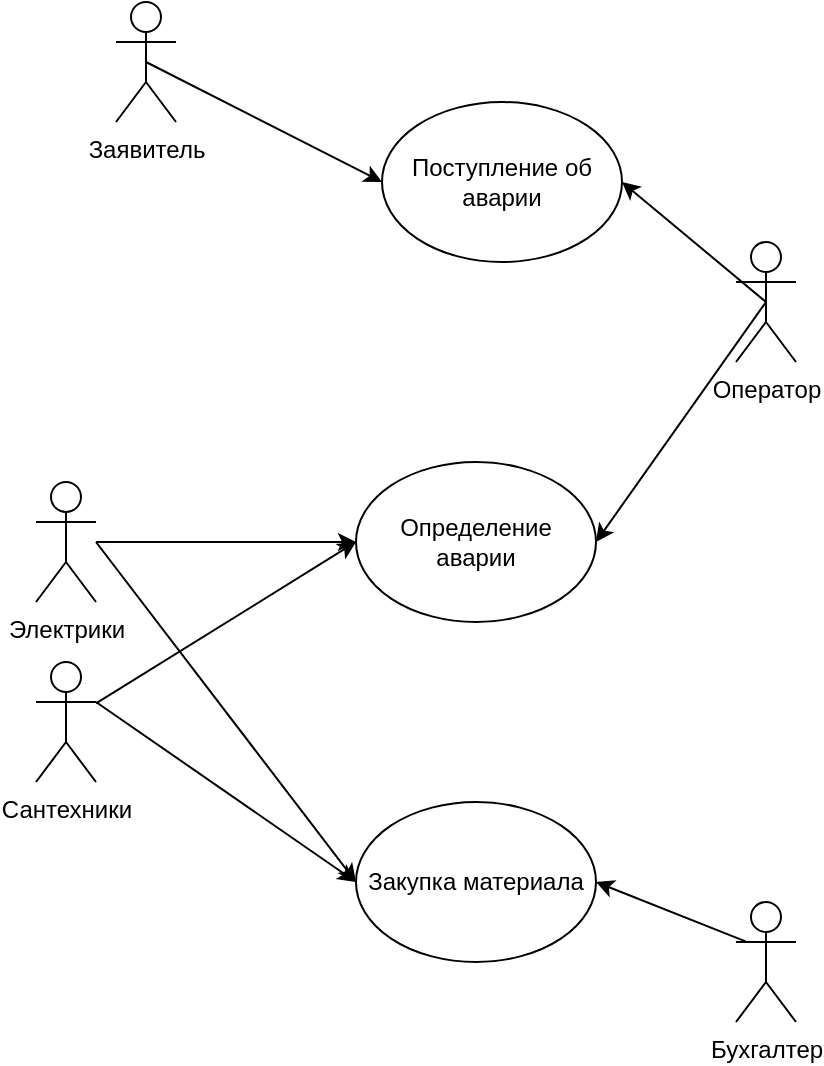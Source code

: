 <mxfile version="22.0.8" type="device">
  <diagram name="Страница — 1" id="t2wfpRQCQcAP4juJnvd3">
    <mxGraphModel dx="660" dy="377" grid="1" gridSize="10" guides="1" tooltips="1" connect="1" arrows="1" fold="1" page="1" pageScale="1" pageWidth="827" pageHeight="1169" math="0" shadow="0">
      <root>
        <mxCell id="0" />
        <mxCell id="1" parent="0" />
        <mxCell id="sJAWaHlv31yHxZuGFdRr-1" value="Заявитель" style="shape=umlActor;verticalLabelPosition=bottom;verticalAlign=top;html=1;outlineConnect=0;" vertex="1" parent="1">
          <mxGeometry x="160" y="80" width="30" height="60" as="geometry" />
        </mxCell>
        <mxCell id="sJAWaHlv31yHxZuGFdRr-2" value="Поступление об аварии" style="ellipse;whiteSpace=wrap;html=1;" vertex="1" parent="1">
          <mxGeometry x="293" y="130" width="120" height="80" as="geometry" />
        </mxCell>
        <mxCell id="sJAWaHlv31yHxZuGFdRr-3" value="Оператор&lt;br&gt;" style="shape=umlActor;verticalLabelPosition=bottom;verticalAlign=top;html=1;outlineConnect=0;" vertex="1" parent="1">
          <mxGeometry x="470" y="200" width="30" height="60" as="geometry" />
        </mxCell>
        <mxCell id="sJAWaHlv31yHxZuGFdRr-6" value="Определение аварии" style="ellipse;whiteSpace=wrap;html=1;" vertex="1" parent="1">
          <mxGeometry x="280" y="310" width="120" height="80" as="geometry" />
        </mxCell>
        <mxCell id="sJAWaHlv31yHxZuGFdRr-7" value="" style="endArrow=classic;html=1;rounded=0;exitX=0.5;exitY=0.5;exitDx=0;exitDy=0;exitPerimeter=0;entryX=0;entryY=0.5;entryDx=0;entryDy=0;" edge="1" parent="1" source="sJAWaHlv31yHxZuGFdRr-1" target="sJAWaHlv31yHxZuGFdRr-2">
          <mxGeometry width="50" height="50" relative="1" as="geometry">
            <mxPoint x="330" y="300" as="sourcePoint" />
            <mxPoint x="380" y="250" as="targetPoint" />
          </mxGeometry>
        </mxCell>
        <mxCell id="sJAWaHlv31yHxZuGFdRr-8" value="" style="endArrow=classic;html=1;rounded=0;entryX=1;entryY=0.5;entryDx=0;entryDy=0;exitX=0.5;exitY=0.5;exitDx=0;exitDy=0;exitPerimeter=0;" edge="1" parent="1" source="sJAWaHlv31yHxZuGFdRr-3" target="sJAWaHlv31yHxZuGFdRr-2">
          <mxGeometry width="50" height="50" relative="1" as="geometry">
            <mxPoint x="330" y="300" as="sourcePoint" />
            <mxPoint x="380" y="250" as="targetPoint" />
          </mxGeometry>
        </mxCell>
        <mxCell id="sJAWaHlv31yHxZuGFdRr-9" value="" style="endArrow=classic;html=1;rounded=0;entryX=1;entryY=0.5;entryDx=0;entryDy=0;exitX=0.5;exitY=0.5;exitDx=0;exitDy=0;exitPerimeter=0;" edge="1" parent="1" source="sJAWaHlv31yHxZuGFdRr-3" target="sJAWaHlv31yHxZuGFdRr-6">
          <mxGeometry width="50" height="50" relative="1" as="geometry">
            <mxPoint x="330" y="300" as="sourcePoint" />
            <mxPoint x="380" y="250" as="targetPoint" />
          </mxGeometry>
        </mxCell>
        <mxCell id="sJAWaHlv31yHxZuGFdRr-10" value="Электрики" style="shape=umlActor;verticalLabelPosition=bottom;verticalAlign=top;html=1;outlineConnect=0;" vertex="1" parent="1">
          <mxGeometry x="120" y="320" width="30" height="60" as="geometry" />
        </mxCell>
        <mxCell id="sJAWaHlv31yHxZuGFdRr-11" value="Сантехники" style="shape=umlActor;verticalLabelPosition=bottom;verticalAlign=top;html=1;outlineConnect=0;" vertex="1" parent="1">
          <mxGeometry x="120" y="410" width="30" height="60" as="geometry" />
        </mxCell>
        <mxCell id="sJAWaHlv31yHxZuGFdRr-12" value="" style="endArrow=classic;html=1;rounded=0;entryX=0;entryY=0.5;entryDx=0;entryDy=0;" edge="1" parent="1" source="sJAWaHlv31yHxZuGFdRr-11" target="sJAWaHlv31yHxZuGFdRr-6">
          <mxGeometry width="50" height="50" relative="1" as="geometry">
            <mxPoint x="230" y="390" as="sourcePoint" />
            <mxPoint x="280" y="340" as="targetPoint" />
          </mxGeometry>
        </mxCell>
        <mxCell id="sJAWaHlv31yHxZuGFdRr-13" value="" style="endArrow=classic;html=1;rounded=0;entryX=0;entryY=0.5;entryDx=0;entryDy=0;" edge="1" parent="1" source="sJAWaHlv31yHxZuGFdRr-10" target="sJAWaHlv31yHxZuGFdRr-6">
          <mxGeometry width="50" height="50" relative="1" as="geometry">
            <mxPoint x="330" y="350" as="sourcePoint" />
            <mxPoint x="380" y="300" as="targetPoint" />
          </mxGeometry>
        </mxCell>
        <mxCell id="sJAWaHlv31yHxZuGFdRr-14" value="Закупка материала" style="ellipse;whiteSpace=wrap;html=1;" vertex="1" parent="1">
          <mxGeometry x="280" y="480" width="120" height="80" as="geometry" />
        </mxCell>
        <mxCell id="sJAWaHlv31yHxZuGFdRr-15" value="" style="endArrow=classic;html=1;rounded=0;entryX=0;entryY=0.5;entryDx=0;entryDy=0;exitX=1;exitY=0.333;exitDx=0;exitDy=0;exitPerimeter=0;" edge="1" parent="1" source="sJAWaHlv31yHxZuGFdRr-11" target="sJAWaHlv31yHxZuGFdRr-14">
          <mxGeometry width="50" height="50" relative="1" as="geometry">
            <mxPoint x="170" y="540" as="sourcePoint" />
            <mxPoint x="220" y="490" as="targetPoint" />
          </mxGeometry>
        </mxCell>
        <mxCell id="sJAWaHlv31yHxZuGFdRr-16" value="Бухгалтер" style="shape=umlActor;verticalLabelPosition=bottom;verticalAlign=top;html=1;outlineConnect=0;" vertex="1" parent="1">
          <mxGeometry x="470" y="530" width="30" height="60" as="geometry" />
        </mxCell>
        <mxCell id="sJAWaHlv31yHxZuGFdRr-17" value="" style="endArrow=classic;html=1;rounded=0;entryX=1;entryY=0.5;entryDx=0;entryDy=0;exitX=0.159;exitY=0.328;exitDx=0;exitDy=0;exitPerimeter=0;" edge="1" parent="1" source="sJAWaHlv31yHxZuGFdRr-16" target="sJAWaHlv31yHxZuGFdRr-14">
          <mxGeometry width="50" height="50" relative="1" as="geometry">
            <mxPoint x="330" y="490" as="sourcePoint" />
            <mxPoint x="380" y="440" as="targetPoint" />
          </mxGeometry>
        </mxCell>
        <mxCell id="sJAWaHlv31yHxZuGFdRr-18" value="" style="endArrow=classic;html=1;rounded=0;entryX=0;entryY=0.5;entryDx=0;entryDy=0;" edge="1" parent="1" target="sJAWaHlv31yHxZuGFdRr-14">
          <mxGeometry width="50" height="50" relative="1" as="geometry">
            <mxPoint x="150" y="350" as="sourcePoint" />
            <mxPoint x="380" y="440" as="targetPoint" />
          </mxGeometry>
        </mxCell>
      </root>
    </mxGraphModel>
  </diagram>
</mxfile>
